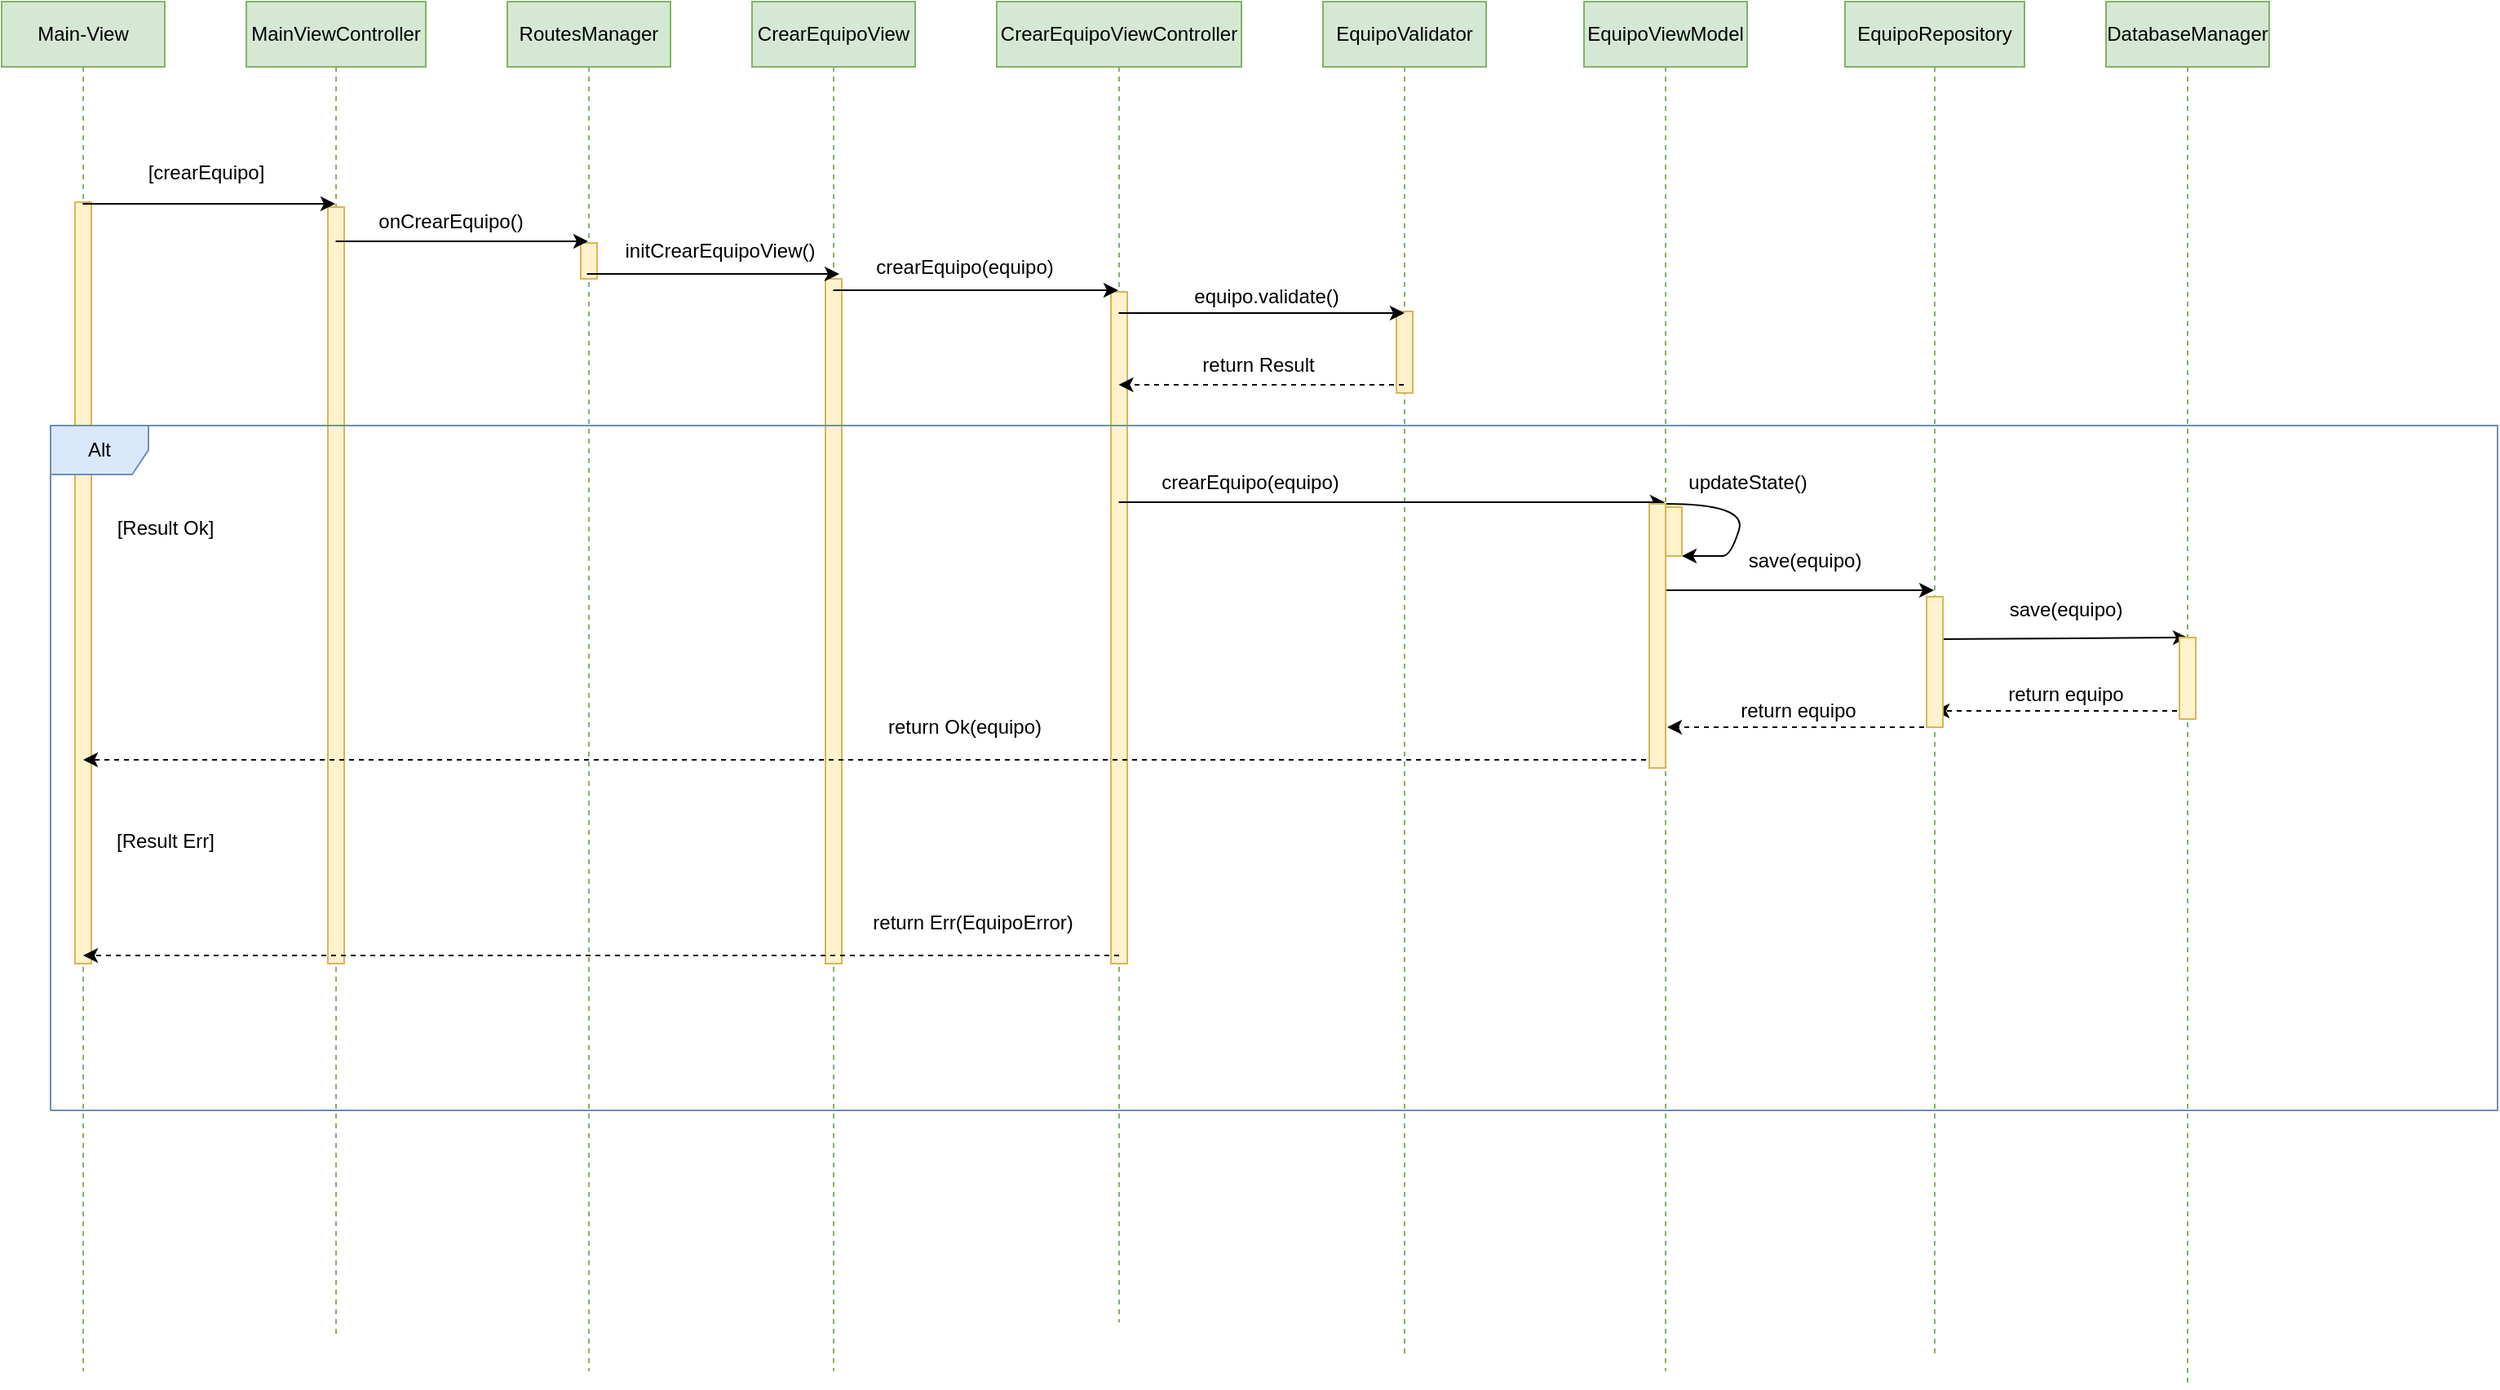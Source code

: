 <mxfile version="21.2.8" type="device">
  <diagram name="Page-1" id="2YBvvXClWsGukQMizWep">
    <mxGraphModel dx="1434" dy="837" grid="1" gridSize="10" guides="1" tooltips="1" connect="1" arrows="1" fold="1" page="1" pageScale="1" pageWidth="850" pageHeight="1100" math="0" shadow="0">
      <root>
        <mxCell id="0" />
        <mxCell id="1" parent="0" />
        <mxCell id="ktm_b5DkEOLJ1aDsXntB-1" value="Main-View" style="shape=umlLifeline;perimeter=lifelinePerimeter;whiteSpace=wrap;html=1;container=1;dropTarget=0;collapsible=0;recursiveResize=0;outlineConnect=0;portConstraint=eastwest;newEdgeStyle={&quot;edgeStyle&quot;:&quot;elbowEdgeStyle&quot;,&quot;elbow&quot;:&quot;vertical&quot;,&quot;curved&quot;:0,&quot;rounded&quot;:0};fillColor=#d5e8d4;strokeColor=#82b366;" vertex="1" parent="1">
          <mxGeometry x="30" y="40" width="100" height="840" as="geometry" />
        </mxCell>
        <mxCell id="ktm_b5DkEOLJ1aDsXntB-46" value="" style="html=1;points=[];perimeter=orthogonalPerimeter;outlineConnect=0;targetShapes=umlLifeline;portConstraint=eastwest;newEdgeStyle={&quot;edgeStyle&quot;:&quot;elbowEdgeStyle&quot;,&quot;elbow&quot;:&quot;vertical&quot;,&quot;curved&quot;:0,&quot;rounded&quot;:0};fillColor=#fff2cc;strokeColor=#d6b656;" vertex="1" parent="ktm_b5DkEOLJ1aDsXntB-1">
          <mxGeometry x="45" y="123" width="10" height="467" as="geometry" />
        </mxCell>
        <mxCell id="ktm_b5DkEOLJ1aDsXntB-2" value="MainViewController" style="shape=umlLifeline;perimeter=lifelinePerimeter;whiteSpace=wrap;html=1;container=1;dropTarget=0;collapsible=0;recursiveResize=0;outlineConnect=0;portConstraint=eastwest;newEdgeStyle={&quot;edgeStyle&quot;:&quot;elbowEdgeStyle&quot;,&quot;elbow&quot;:&quot;vertical&quot;,&quot;curved&quot;:0,&quot;rounded&quot;:0};fillColor=#d5e8d4;strokeColor=#82b366;" vertex="1" parent="1">
          <mxGeometry x="180" y="40" width="110" height="820" as="geometry" />
        </mxCell>
        <mxCell id="ktm_b5DkEOLJ1aDsXntB-47" value="" style="html=1;points=[];perimeter=orthogonalPerimeter;outlineConnect=0;targetShapes=umlLifeline;portConstraint=eastwest;newEdgeStyle={&quot;edgeStyle&quot;:&quot;elbowEdgeStyle&quot;,&quot;elbow&quot;:&quot;vertical&quot;,&quot;curved&quot;:0,&quot;rounded&quot;:0};fillColor=#fff2cc;strokeColor=#d6b656;" vertex="1" parent="ktm_b5DkEOLJ1aDsXntB-2">
          <mxGeometry x="50" y="126" width="10" height="464" as="geometry" />
        </mxCell>
        <mxCell id="ktm_b5DkEOLJ1aDsXntB-3" value="RoutesManager" style="shape=umlLifeline;perimeter=lifelinePerimeter;whiteSpace=wrap;html=1;container=1;dropTarget=0;collapsible=0;recursiveResize=0;outlineConnect=0;portConstraint=eastwest;newEdgeStyle={&quot;edgeStyle&quot;:&quot;elbowEdgeStyle&quot;,&quot;elbow&quot;:&quot;vertical&quot;,&quot;curved&quot;:0,&quot;rounded&quot;:0};fillColor=#d5e8d4;strokeColor=#82b366;" vertex="1" parent="1">
          <mxGeometry x="340" y="40" width="100" height="840" as="geometry" />
        </mxCell>
        <mxCell id="ktm_b5DkEOLJ1aDsXntB-48" value="" style="html=1;points=[];perimeter=orthogonalPerimeter;outlineConnect=0;targetShapes=umlLifeline;portConstraint=eastwest;newEdgeStyle={&quot;edgeStyle&quot;:&quot;elbowEdgeStyle&quot;,&quot;elbow&quot;:&quot;vertical&quot;,&quot;curved&quot;:0,&quot;rounded&quot;:0};fillColor=#fff2cc;strokeColor=#d6b656;" vertex="1" parent="ktm_b5DkEOLJ1aDsXntB-3">
          <mxGeometry x="45" y="148" width="10" height="22" as="geometry" />
        </mxCell>
        <mxCell id="ktm_b5DkEOLJ1aDsXntB-4" value="CrearEquipoView" style="shape=umlLifeline;perimeter=lifelinePerimeter;whiteSpace=wrap;html=1;container=1;dropTarget=0;collapsible=0;recursiveResize=0;outlineConnect=0;portConstraint=eastwest;newEdgeStyle={&quot;edgeStyle&quot;:&quot;elbowEdgeStyle&quot;,&quot;elbow&quot;:&quot;vertical&quot;,&quot;curved&quot;:0,&quot;rounded&quot;:0};fillColor=#d5e8d4;strokeColor=#82b366;" vertex="1" parent="1">
          <mxGeometry x="490" y="40" width="100" height="840" as="geometry" />
        </mxCell>
        <mxCell id="ktm_b5DkEOLJ1aDsXntB-49" value="" style="html=1;points=[];perimeter=orthogonalPerimeter;outlineConnect=0;targetShapes=umlLifeline;portConstraint=eastwest;newEdgeStyle={&quot;edgeStyle&quot;:&quot;elbowEdgeStyle&quot;,&quot;elbow&quot;:&quot;vertical&quot;,&quot;curved&quot;:0,&quot;rounded&quot;:0};fillColor=#fff2cc;strokeColor=#d6b656;" vertex="1" parent="ktm_b5DkEOLJ1aDsXntB-4">
          <mxGeometry x="45" y="170" width="10" height="420" as="geometry" />
        </mxCell>
        <mxCell id="ktm_b5DkEOLJ1aDsXntB-5" value="CrearEquipoViewController" style="shape=umlLifeline;perimeter=lifelinePerimeter;whiteSpace=wrap;html=1;container=1;dropTarget=0;collapsible=0;recursiveResize=0;outlineConnect=0;portConstraint=eastwest;newEdgeStyle={&quot;edgeStyle&quot;:&quot;elbowEdgeStyle&quot;,&quot;elbow&quot;:&quot;vertical&quot;,&quot;curved&quot;:0,&quot;rounded&quot;:0};fillColor=#d5e8d4;strokeColor=#82b366;" vertex="1" parent="1">
          <mxGeometry x="640" y="40" width="150" height="810" as="geometry" />
        </mxCell>
        <mxCell id="ktm_b5DkEOLJ1aDsXntB-51" value="" style="html=1;points=[];perimeter=orthogonalPerimeter;outlineConnect=0;targetShapes=umlLifeline;portConstraint=eastwest;newEdgeStyle={&quot;edgeStyle&quot;:&quot;elbowEdgeStyle&quot;,&quot;elbow&quot;:&quot;vertical&quot;,&quot;curved&quot;:0,&quot;rounded&quot;:0};fillColor=#fff2cc;strokeColor=#d6b656;" vertex="1" parent="ktm_b5DkEOLJ1aDsXntB-5">
          <mxGeometry x="70" y="178" width="10" height="412" as="geometry" />
        </mxCell>
        <mxCell id="ktm_b5DkEOLJ1aDsXntB-6" value="EquipoValidator" style="shape=umlLifeline;perimeter=lifelinePerimeter;whiteSpace=wrap;html=1;container=1;dropTarget=0;collapsible=0;recursiveResize=0;outlineConnect=0;portConstraint=eastwest;newEdgeStyle={&quot;edgeStyle&quot;:&quot;elbowEdgeStyle&quot;,&quot;elbow&quot;:&quot;vertical&quot;,&quot;curved&quot;:0,&quot;rounded&quot;:0};fillColor=#d5e8d4;strokeColor=#82b366;" vertex="1" parent="1">
          <mxGeometry x="840" y="40" width="100" height="830" as="geometry" />
        </mxCell>
        <mxCell id="ktm_b5DkEOLJ1aDsXntB-52" value="" style="html=1;points=[];perimeter=orthogonalPerimeter;outlineConnect=0;targetShapes=umlLifeline;portConstraint=eastwest;newEdgeStyle={&quot;edgeStyle&quot;:&quot;elbowEdgeStyle&quot;,&quot;elbow&quot;:&quot;vertical&quot;,&quot;curved&quot;:0,&quot;rounded&quot;:0};fillColor=#fff2cc;strokeColor=#d6b656;" vertex="1" parent="ktm_b5DkEOLJ1aDsXntB-6">
          <mxGeometry x="45" y="190" width="10" height="50" as="geometry" />
        </mxCell>
        <mxCell id="ktm_b5DkEOLJ1aDsXntB-7" value="EquipoViewModel" style="shape=umlLifeline;perimeter=lifelinePerimeter;whiteSpace=wrap;html=1;container=1;dropTarget=0;collapsible=0;recursiveResize=0;outlineConnect=0;portConstraint=eastwest;newEdgeStyle={&quot;edgeStyle&quot;:&quot;elbowEdgeStyle&quot;,&quot;elbow&quot;:&quot;vertical&quot;,&quot;curved&quot;:0,&quot;rounded&quot;:0};fillColor=#d5e8d4;strokeColor=#82b366;" vertex="1" parent="1">
          <mxGeometry x="1000" y="40" width="100" height="840" as="geometry" />
        </mxCell>
        <mxCell id="ktm_b5DkEOLJ1aDsXntB-8" value="EquipoRepository" style="shape=umlLifeline;perimeter=lifelinePerimeter;whiteSpace=wrap;html=1;container=1;dropTarget=0;collapsible=0;recursiveResize=0;outlineConnect=0;portConstraint=eastwest;newEdgeStyle={&quot;edgeStyle&quot;:&quot;elbowEdgeStyle&quot;,&quot;elbow&quot;:&quot;vertical&quot;,&quot;curved&quot;:0,&quot;rounded&quot;:0};fillColor=#d5e8d4;strokeColor=#82b366;" vertex="1" parent="1">
          <mxGeometry x="1160" y="40" width="110" height="830" as="geometry" />
        </mxCell>
        <mxCell id="ktm_b5DkEOLJ1aDsXntB-9" value="DatabaseManager" style="shape=umlLifeline;perimeter=lifelinePerimeter;whiteSpace=wrap;html=1;container=1;dropTarget=0;collapsible=0;recursiveResize=0;outlineConnect=0;portConstraint=eastwest;newEdgeStyle={&quot;edgeStyle&quot;:&quot;elbowEdgeStyle&quot;,&quot;elbow&quot;:&quot;vertical&quot;,&quot;curved&quot;:0,&quot;rounded&quot;:0};fillColor=#d5e8d4;strokeColor=#82b366;" vertex="1" parent="1">
          <mxGeometry x="1320" y="40" width="100" height="850" as="geometry" />
        </mxCell>
        <mxCell id="ktm_b5DkEOLJ1aDsXntB-11" value="" style="endArrow=classic;html=1;rounded=0;" edge="1" parent="1">
          <mxGeometry width="50" height="50" relative="1" as="geometry">
            <mxPoint x="79.759" y="164" as="sourcePoint" />
            <mxPoint x="234.5" y="164" as="targetPoint" />
          </mxGeometry>
        </mxCell>
        <mxCell id="ktm_b5DkEOLJ1aDsXntB-12" value="" style="endArrow=classic;html=1;rounded=0;" edge="1" parent="1">
          <mxGeometry width="50" height="50" relative="1" as="geometry">
            <mxPoint x="234.759" y="187" as="sourcePoint" />
            <mxPoint x="389.5" y="187" as="targetPoint" />
          </mxGeometry>
        </mxCell>
        <mxCell id="ktm_b5DkEOLJ1aDsXntB-13" value="" style="endArrow=classic;html=1;rounded=0;" edge="1" parent="1">
          <mxGeometry width="50" height="50" relative="1" as="geometry">
            <mxPoint x="388.759" y="207" as="sourcePoint" />
            <mxPoint x="543.5" y="207" as="targetPoint" />
          </mxGeometry>
        </mxCell>
        <mxCell id="ktm_b5DkEOLJ1aDsXntB-14" value="" style="endArrow=classic;html=1;rounded=0;" edge="1" parent="1" target="ktm_b5DkEOLJ1aDsXntB-5">
          <mxGeometry width="50" height="50" relative="1" as="geometry">
            <mxPoint x="539.759" y="217" as="sourcePoint" />
            <mxPoint x="694.5" y="217" as="targetPoint" />
          </mxGeometry>
        </mxCell>
        <mxCell id="ktm_b5DkEOLJ1aDsXntB-15" value="" style="endArrow=classic;html=1;rounded=0;" edge="1" parent="1">
          <mxGeometry width="50" height="50" relative="1" as="geometry">
            <mxPoint x="714.759" y="231" as="sourcePoint" />
            <mxPoint x="890" y="231" as="targetPoint" />
          </mxGeometry>
        </mxCell>
        <mxCell id="ktm_b5DkEOLJ1aDsXntB-16" value="" style="endArrow=classic;html=1;rounded=0;dashed=1;" edge="1" parent="1">
          <mxGeometry width="50" height="50" relative="1" as="geometry">
            <mxPoint x="889.5" y="275" as="sourcePoint" />
            <mxPoint x="714.759" y="275" as="targetPoint" />
          </mxGeometry>
        </mxCell>
        <mxCell id="ktm_b5DkEOLJ1aDsXntB-17" value="[crearEquipo]" style="text;html=1;align=center;verticalAlign=middle;resizable=0;points=[];autosize=1;strokeColor=none;fillColor=none;" vertex="1" parent="1">
          <mxGeometry x="110" y="130" width="90" height="30" as="geometry" />
        </mxCell>
        <mxCell id="ktm_b5DkEOLJ1aDsXntB-18" value="onCrearEquipo()" style="text;html=1;align=center;verticalAlign=middle;resizable=0;points=[];autosize=1;strokeColor=none;fillColor=none;" vertex="1" parent="1">
          <mxGeometry x="250" y="160" width="110" height="30" as="geometry" />
        </mxCell>
        <mxCell id="ktm_b5DkEOLJ1aDsXntB-19" value="initCrearEquipoView()" style="text;html=1;align=center;verticalAlign=middle;resizable=0;points=[];autosize=1;strokeColor=none;fillColor=none;" vertex="1" parent="1">
          <mxGeometry x="400" y="178" width="140" height="30" as="geometry" />
        </mxCell>
        <mxCell id="ktm_b5DkEOLJ1aDsXntB-20" value="crearEquipo(equipo)" style="text;html=1;align=center;verticalAlign=middle;resizable=0;points=[];autosize=1;strokeColor=none;fillColor=none;" vertex="1" parent="1">
          <mxGeometry x="555" y="188" width="130" height="30" as="geometry" />
        </mxCell>
        <mxCell id="ktm_b5DkEOLJ1aDsXntB-21" value="equipo.validate()" style="text;html=1;align=center;verticalAlign=middle;resizable=0;points=[];autosize=1;strokeColor=none;fillColor=none;" vertex="1" parent="1">
          <mxGeometry x="750" y="206" width="110" height="30" as="geometry" />
        </mxCell>
        <mxCell id="ktm_b5DkEOLJ1aDsXntB-22" value="return Result" style="text;html=1;align=center;verticalAlign=middle;resizable=0;points=[];autosize=1;strokeColor=none;fillColor=none;" vertex="1" parent="1">
          <mxGeometry x="755" y="248" width="90" height="30" as="geometry" />
        </mxCell>
        <mxCell id="ktm_b5DkEOLJ1aDsXntB-24" value="[Result Ok]" style="text;html=1;align=center;verticalAlign=middle;resizable=0;points=[];autosize=1;strokeColor=none;fillColor=none;" vertex="1" parent="1">
          <mxGeometry x="90" y="348" width="80" height="30" as="geometry" />
        </mxCell>
        <mxCell id="ktm_b5DkEOLJ1aDsXntB-25" value="[Result Err]" style="text;html=1;align=center;verticalAlign=middle;resizable=0;points=[];autosize=1;strokeColor=none;fillColor=none;" vertex="1" parent="1">
          <mxGeometry x="90" y="540" width="80" height="30" as="geometry" />
        </mxCell>
        <mxCell id="ktm_b5DkEOLJ1aDsXntB-27" value="" style="endArrow=classic;html=1;rounded=0;" edge="1" parent="1" target="ktm_b5DkEOLJ1aDsXntB-7">
          <mxGeometry width="50" height="50" relative="1" as="geometry">
            <mxPoint x="714.759" y="347" as="sourcePoint" />
            <mxPoint x="890" y="347" as="targetPoint" />
          </mxGeometry>
        </mxCell>
        <mxCell id="ktm_b5DkEOLJ1aDsXntB-29" value="crearEquipo(equipo)" style="text;html=1;align=center;verticalAlign=middle;resizable=0;points=[];autosize=1;strokeColor=none;fillColor=none;" vertex="1" parent="1">
          <mxGeometry x="730" y="320" width="130" height="30" as="geometry" />
        </mxCell>
        <mxCell id="ktm_b5DkEOLJ1aDsXntB-31" value="" style="curved=1;endArrow=classic;html=1;rounded=0;" edge="1" parent="1" target="ktm_b5DkEOLJ1aDsXntB-54">
          <mxGeometry width="50" height="50" relative="1" as="geometry">
            <mxPoint x="1050" y="348" as="sourcePoint" />
            <mxPoint x="1100" y="298" as="targetPoint" />
            <Array as="points">
              <mxPoint x="1100" y="348" />
              <mxPoint x="1090" y="380" />
              <mxPoint x="1080" y="380" />
            </Array>
          </mxGeometry>
        </mxCell>
        <mxCell id="ktm_b5DkEOLJ1aDsXntB-32" value="updateState()" style="text;html=1;align=center;verticalAlign=middle;resizable=0;points=[];autosize=1;strokeColor=none;fillColor=none;" vertex="1" parent="1">
          <mxGeometry x="1050" y="320" width="100" height="30" as="geometry" />
        </mxCell>
        <mxCell id="ktm_b5DkEOLJ1aDsXntB-33" value="" style="endArrow=classic;html=1;rounded=0;" edge="1" parent="1">
          <mxGeometry width="50" height="50" relative="1" as="geometry">
            <mxPoint x="1049.759" y="401" as="sourcePoint" />
            <mxPoint x="1214.5" y="401" as="targetPoint" />
          </mxGeometry>
        </mxCell>
        <mxCell id="ktm_b5DkEOLJ1aDsXntB-34" value="save(equipo)" style="text;html=1;align=center;verticalAlign=middle;resizable=0;points=[];autosize=1;strokeColor=none;fillColor=none;" vertex="1" parent="1">
          <mxGeometry x="1090" y="368" width="90" height="30" as="geometry" />
        </mxCell>
        <mxCell id="ktm_b5DkEOLJ1aDsXntB-35" value="" style="endArrow=classic;html=1;rounded=0;" edge="1" parent="1">
          <mxGeometry width="50" height="50" relative="1" as="geometry">
            <mxPoint x="1215.759" y="431" as="sourcePoint" />
            <mxPoint x="1370" y="430" as="targetPoint" />
          </mxGeometry>
        </mxCell>
        <mxCell id="ktm_b5DkEOLJ1aDsXntB-36" value="save(equipo)" style="text;html=1;align=center;verticalAlign=middle;resizable=0;points=[];autosize=1;strokeColor=none;fillColor=none;" vertex="1" parent="1">
          <mxGeometry x="1250" y="398" width="90" height="30" as="geometry" />
        </mxCell>
        <mxCell id="ktm_b5DkEOLJ1aDsXntB-37" value="" style="endArrow=classic;html=1;rounded=0;dashed=1;" edge="1" parent="1" target="ktm_b5DkEOLJ1aDsXntB-8">
          <mxGeometry width="50" height="50" relative="1" as="geometry">
            <mxPoint x="1369.5" y="475" as="sourcePoint" />
            <mxPoint x="1210" y="475" as="targetPoint" />
          </mxGeometry>
        </mxCell>
        <mxCell id="ktm_b5DkEOLJ1aDsXntB-38" value="return equipo" style="text;html=1;align=center;verticalAlign=middle;resizable=0;points=[];autosize=1;strokeColor=none;fillColor=none;" vertex="1" parent="1">
          <mxGeometry x="1250" y="450" width="90" height="30" as="geometry" />
        </mxCell>
        <mxCell id="ktm_b5DkEOLJ1aDsXntB-39" value="" style="endArrow=classic;html=1;rounded=0;dashed=1;" edge="1" parent="1" source="ktm_b5DkEOLJ1aDsXntB-8">
          <mxGeometry width="50" height="50" relative="1" as="geometry">
            <mxPoint x="1205.5" y="485" as="sourcePoint" />
            <mxPoint x="1051" y="485" as="targetPoint" />
          </mxGeometry>
        </mxCell>
        <mxCell id="ktm_b5DkEOLJ1aDsXntB-40" value="return equipo" style="text;html=1;align=center;verticalAlign=middle;resizable=0;points=[];autosize=1;strokeColor=none;fillColor=none;" vertex="1" parent="1">
          <mxGeometry x="1086" y="460" width="90" height="30" as="geometry" />
        </mxCell>
        <mxCell id="ktm_b5DkEOLJ1aDsXntB-41" value="" style="endArrow=classic;html=1;rounded=0;dashed=1;" edge="1" parent="1" target="ktm_b5DkEOLJ1aDsXntB-1">
          <mxGeometry width="50" height="50" relative="1" as="geometry">
            <mxPoint x="1050" y="505" as="sourcePoint" />
            <mxPoint x="886" y="505" as="targetPoint" />
          </mxGeometry>
        </mxCell>
        <mxCell id="ktm_b5DkEOLJ1aDsXntB-42" value="return Ok(equipo)" style="text;html=1;align=center;verticalAlign=middle;resizable=0;points=[];autosize=1;strokeColor=none;fillColor=none;" vertex="1" parent="1">
          <mxGeometry x="560" y="470" width="120" height="30" as="geometry" />
        </mxCell>
        <mxCell id="ktm_b5DkEOLJ1aDsXntB-43" value="" style="endArrow=classic;html=1;rounded=0;dashed=1;" edge="1" parent="1" target="ktm_b5DkEOLJ1aDsXntB-1">
          <mxGeometry width="50" height="50" relative="1" as="geometry">
            <mxPoint x="715" y="625" as="sourcePoint" />
            <mxPoint x="551" y="625" as="targetPoint" />
          </mxGeometry>
        </mxCell>
        <mxCell id="ktm_b5DkEOLJ1aDsXntB-44" value="return Err(EquipoError)" style="text;html=1;align=center;verticalAlign=middle;resizable=0;points=[];autosize=1;strokeColor=none;fillColor=none;" vertex="1" parent="1">
          <mxGeometry x="550" y="590" width="150" height="30" as="geometry" />
        </mxCell>
        <mxCell id="ktm_b5DkEOLJ1aDsXntB-45" value="Alt" style="shape=umlFrame;whiteSpace=wrap;html=1;pointerEvents=0;fillColor=#dae8fc;strokeColor=#6c8ebf;" vertex="1" parent="1">
          <mxGeometry x="60" y="300" width="1500" height="420" as="geometry" />
        </mxCell>
        <mxCell id="ktm_b5DkEOLJ1aDsXntB-53" value="" style="html=1;points=[];perimeter=orthogonalPerimeter;outlineConnect=0;targetShapes=umlLifeline;portConstraint=eastwest;newEdgeStyle={&quot;edgeStyle&quot;:&quot;elbowEdgeStyle&quot;,&quot;elbow&quot;:&quot;vertical&quot;,&quot;curved&quot;:0,&quot;rounded&quot;:0};fillColor=#fff2cc;strokeColor=#d6b656;" vertex="1" parent="1">
          <mxGeometry x="1040" y="348" width="10" height="162" as="geometry" />
        </mxCell>
        <mxCell id="ktm_b5DkEOLJ1aDsXntB-54" value="" style="html=1;points=[];perimeter=orthogonalPerimeter;outlineConnect=0;targetShapes=umlLifeline;portConstraint=eastwest;newEdgeStyle={&quot;edgeStyle&quot;:&quot;elbowEdgeStyle&quot;,&quot;elbow&quot;:&quot;vertical&quot;,&quot;curved&quot;:0,&quot;rounded&quot;:0};fillColor=#fff2cc;strokeColor=#d6b656;" vertex="1" parent="1">
          <mxGeometry x="1050" y="350" width="10" height="30" as="geometry" />
        </mxCell>
        <mxCell id="ktm_b5DkEOLJ1aDsXntB-55" value="" style="html=1;points=[];perimeter=orthogonalPerimeter;outlineConnect=0;targetShapes=umlLifeline;portConstraint=eastwest;newEdgeStyle={&quot;edgeStyle&quot;:&quot;elbowEdgeStyle&quot;,&quot;elbow&quot;:&quot;vertical&quot;,&quot;curved&quot;:0,&quot;rounded&quot;:0};fillColor=#fff2cc;strokeColor=#d6b656;" vertex="1" parent="1">
          <mxGeometry x="1210" y="405" width="10" height="80" as="geometry" />
        </mxCell>
        <mxCell id="ktm_b5DkEOLJ1aDsXntB-56" value="" style="html=1;points=[];perimeter=orthogonalPerimeter;outlineConnect=0;targetShapes=umlLifeline;portConstraint=eastwest;newEdgeStyle={&quot;edgeStyle&quot;:&quot;elbowEdgeStyle&quot;,&quot;elbow&quot;:&quot;vertical&quot;,&quot;curved&quot;:0,&quot;rounded&quot;:0};fillColor=#fff2cc;strokeColor=#d6b656;" vertex="1" parent="1">
          <mxGeometry x="1365" y="430" width="10" height="50" as="geometry" />
        </mxCell>
      </root>
    </mxGraphModel>
  </diagram>
</mxfile>
